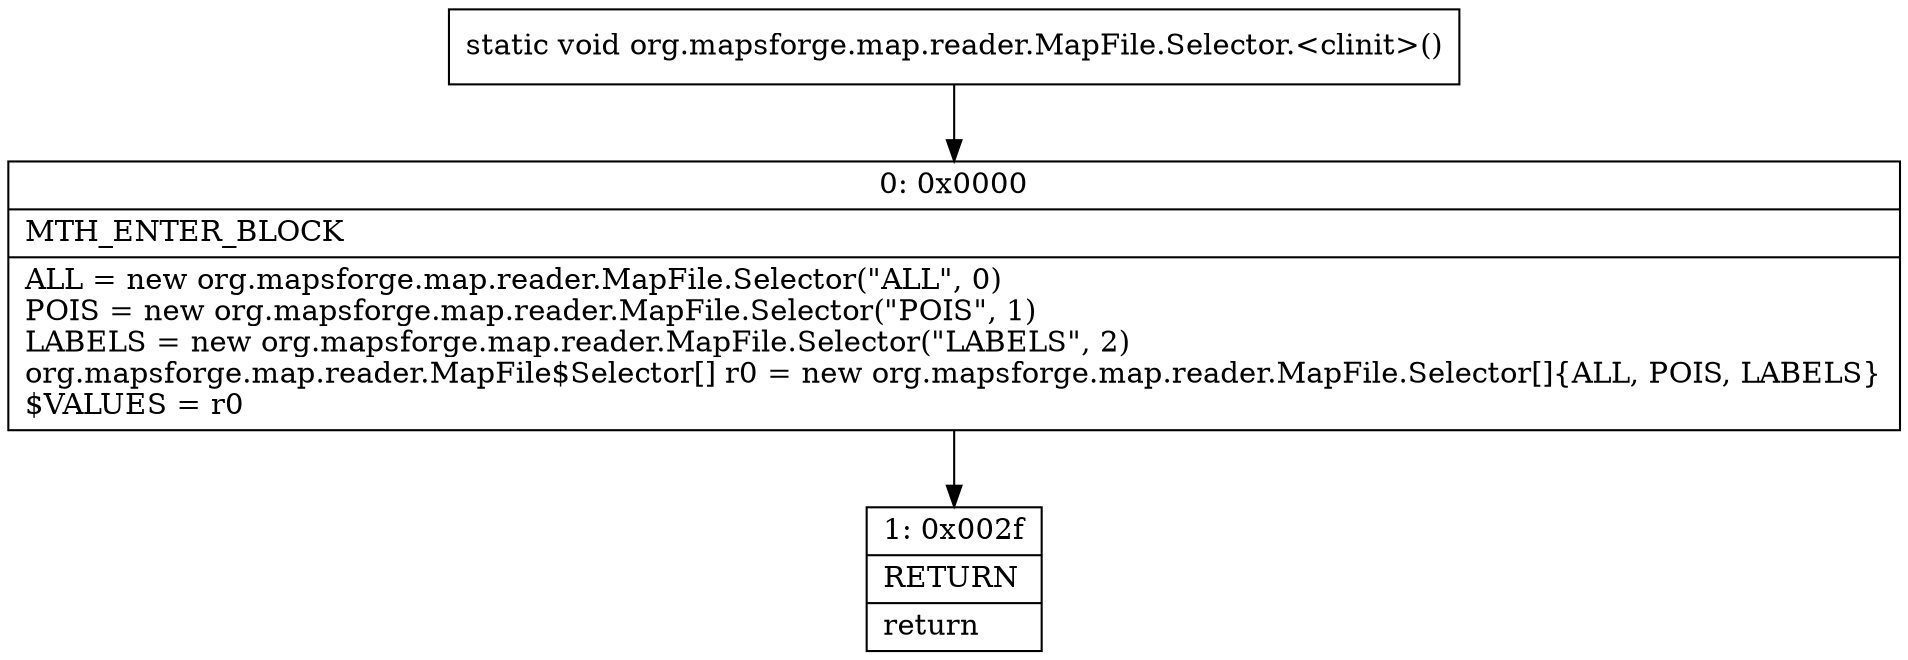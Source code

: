 digraph "CFG fororg.mapsforge.map.reader.MapFile.Selector.\<clinit\>()V" {
Node_0 [shape=record,label="{0\:\ 0x0000|MTH_ENTER_BLOCK\l|ALL = new org.mapsforge.map.reader.MapFile.Selector(\"ALL\", 0)\lPOIS = new org.mapsforge.map.reader.MapFile.Selector(\"POIS\", 1)\lLABELS = new org.mapsforge.map.reader.MapFile.Selector(\"LABELS\", 2)\lorg.mapsforge.map.reader.MapFile$Selector[] r0 = new org.mapsforge.map.reader.MapFile.Selector[]\{ALL, POIS, LABELS\}\l$VALUES = r0\l}"];
Node_1 [shape=record,label="{1\:\ 0x002f|RETURN\l|return\l}"];
MethodNode[shape=record,label="{static void org.mapsforge.map.reader.MapFile.Selector.\<clinit\>() }"];
MethodNode -> Node_0;
Node_0 -> Node_1;
}


